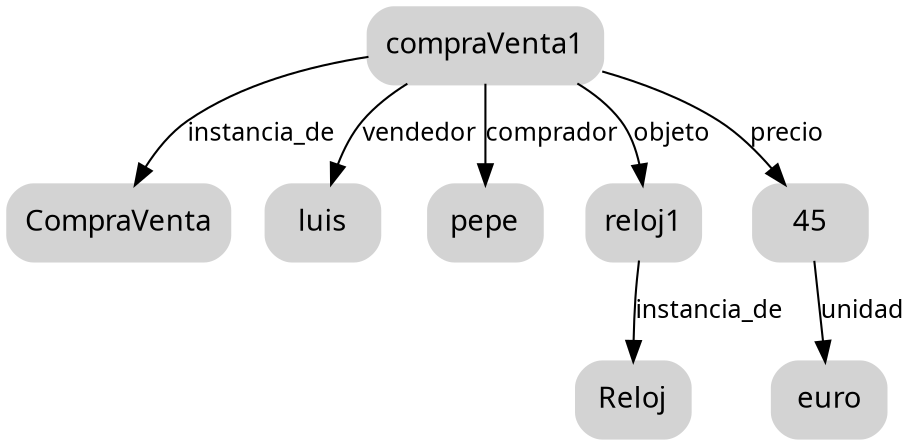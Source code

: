 digraph ejemplo {
    node  [style="rounded,filled,bold", shape=box, fontname="Nimbus", color="lightgray"];
    edge  [fontname="Nimbus" weight=2, fontsize=12]

    A -> B [ label = "instancia_de" ];
    A -> C [ label = "vendedor"];
    A -> D [ label = "comprador"];
    A -> E [ label = "objeto"];
    A -> F [ label = "precio"];
    E -> G [ label = "instancia_de"];
    F -> H [ label = "unidad"];

    A [label="compraVenta1"];
    B [label="CompraVenta"];
    C [label="luis"];
    D [label="pepe"];
    E [label="reloj1"];
    F [label="45"];
    G [label="Reloj"];
    H [label="euro"];
}
